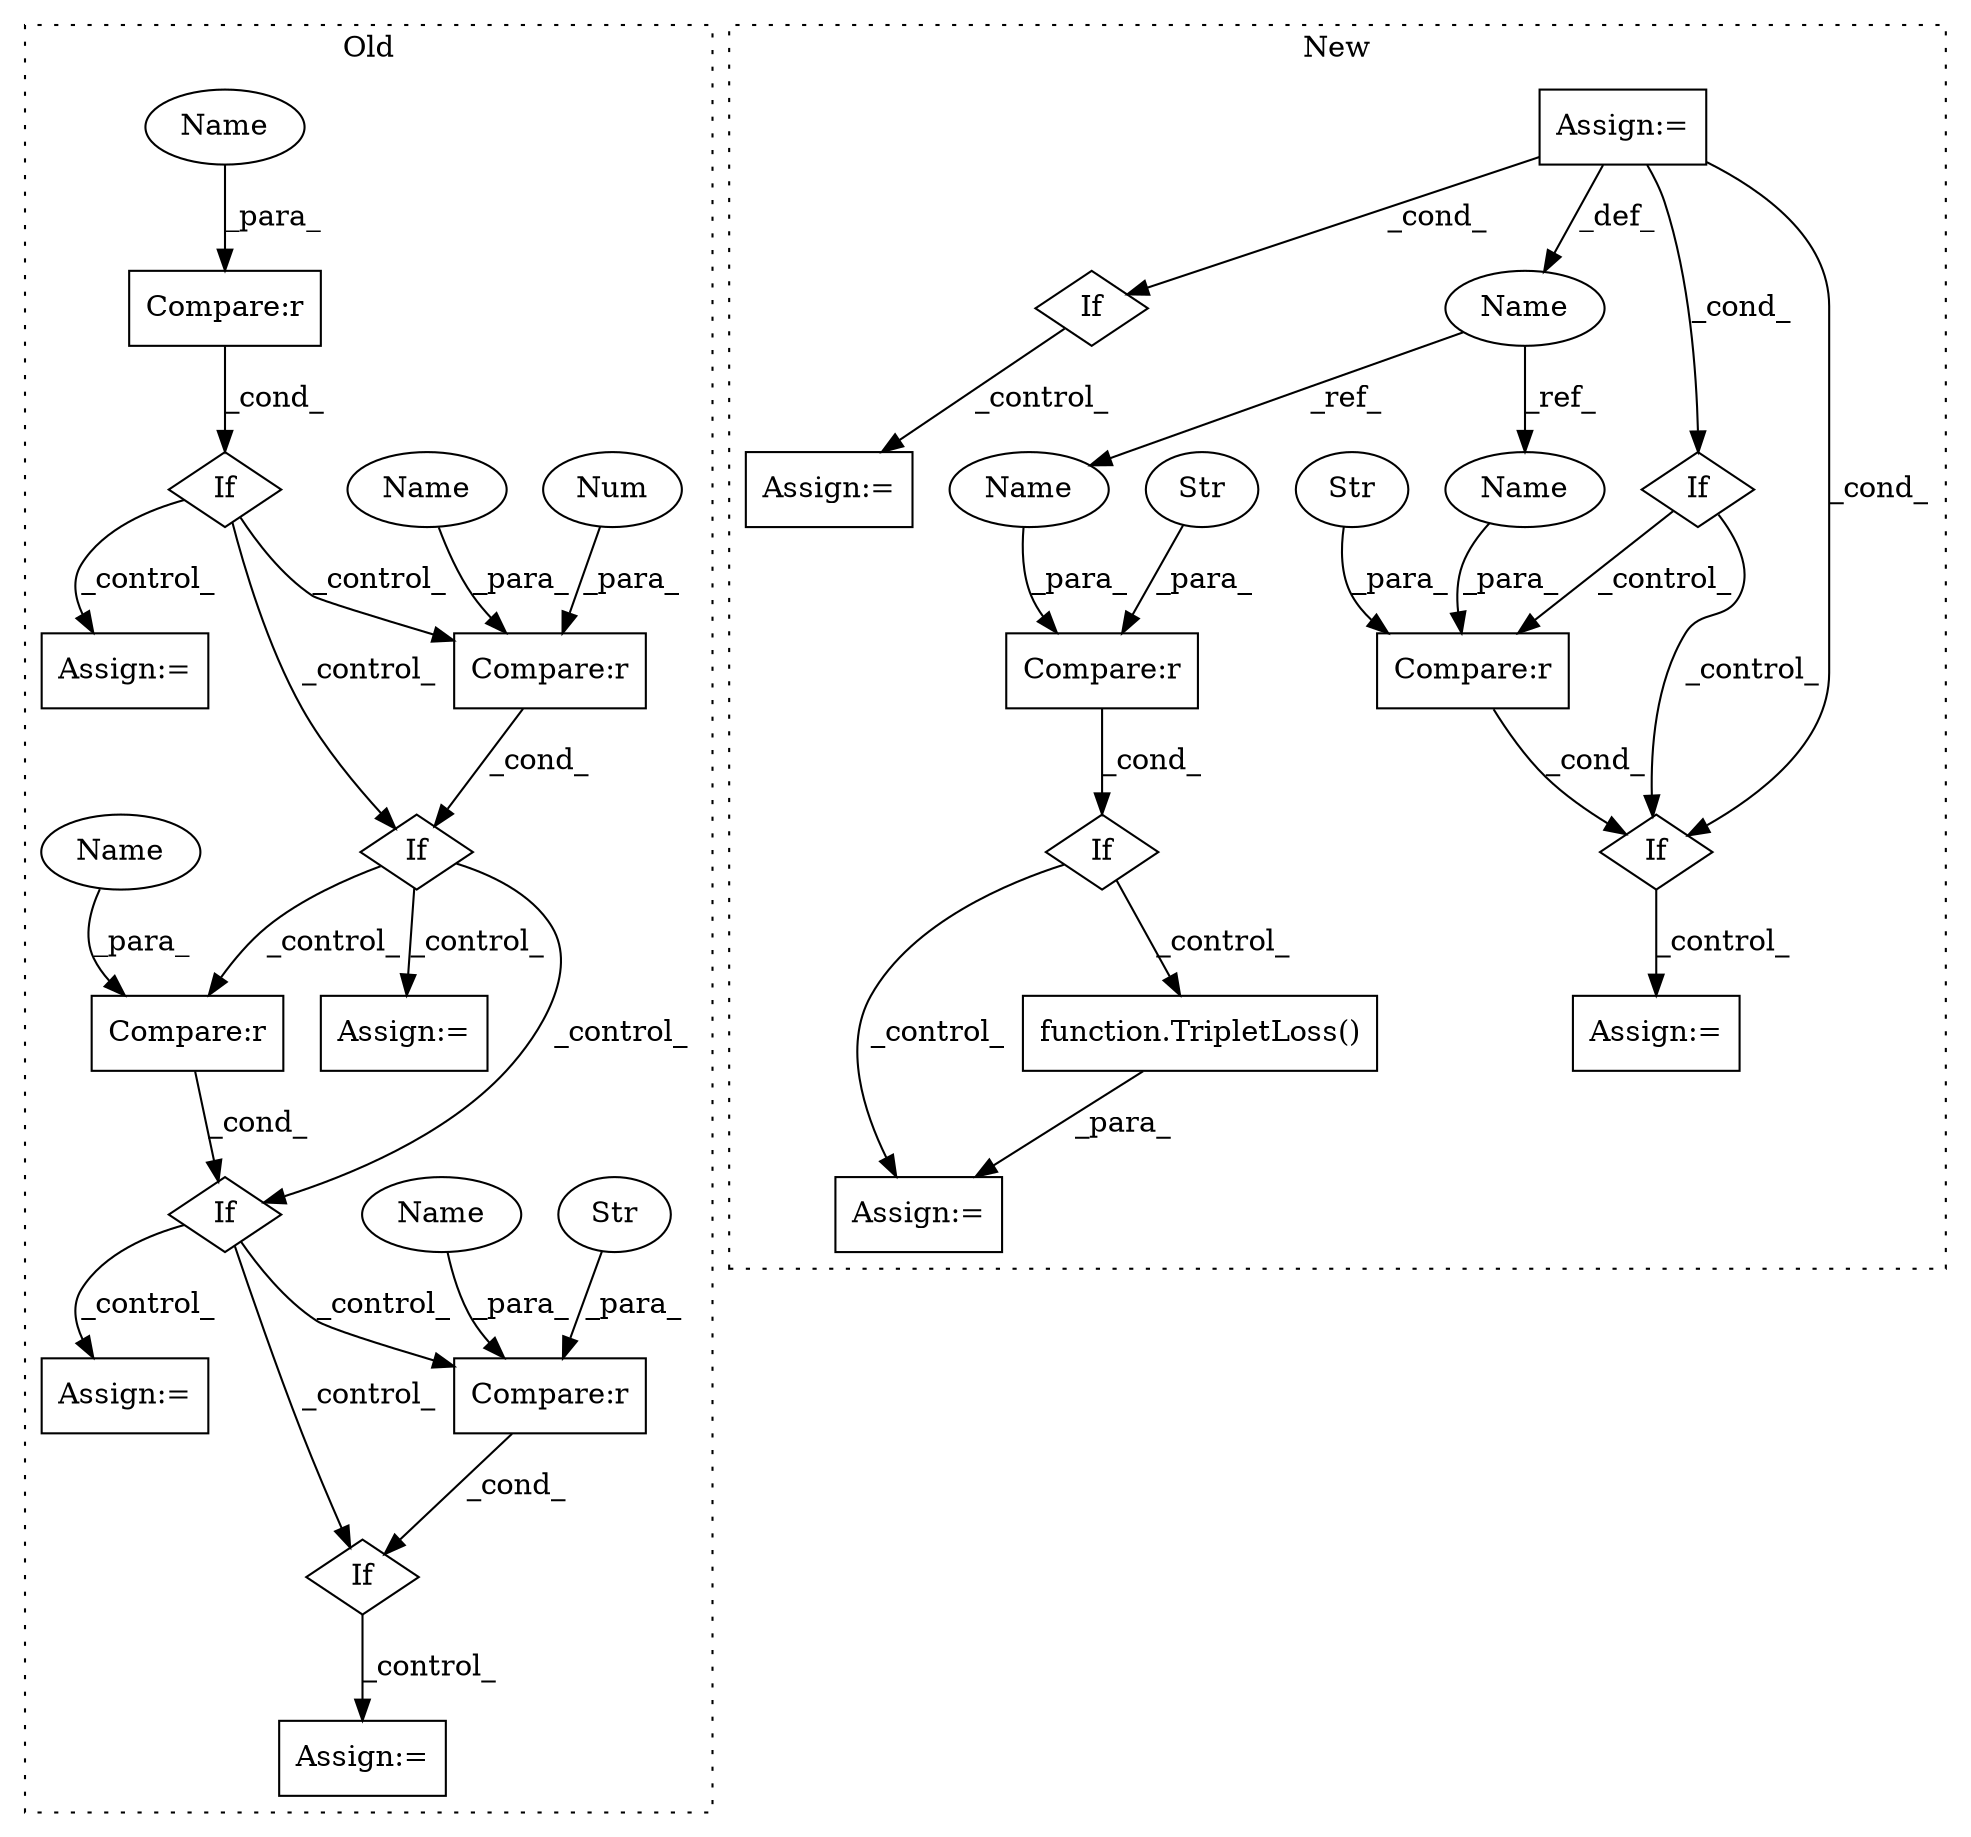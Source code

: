 digraph G {
subgraph cluster0 {
1 [label="If" a="96" s="1313,1338" l="0,18" shape="diamond"];
4 [label="Compare:r" a="40" s="1313" l="25" shape="box"];
5 [label="If" a="96" s="1164,1183" l="3,18" shape="diamond"];
6 [label="Str" a="66" s="1327" l="11" shape="ellipse"];
7 [label="If" a="96" s="1111,1150" l="3,14" shape="diamond"];
10 [label="Compare:r" a="40" s="1114" l="36" shape="box"];
11 [label="If" a="96" s="1239,1256" l="0,18" shape="diamond"];
12 [label="Compare:r" a="40" s="1239" l="17" shape="box"];
13 [label="Compare:r" a="40" s="1167" l="16" shape="box"];
14 [label="Num" a="76" s="1181" l="2" shape="ellipse"];
15 [label="Assign:=" a="68" s="1283" l="3" shape="box"];
16 [label="Assign:=" a="68" s="2000" l="3" shape="box"];
17 [label="Assign:=" a="68" s="1210" l="3" shape="box"];
28 [label="Assign:=" a="68" s="1365" l="3" shape="box"];
31 [label="Name" a="87" s="1167" l="10" shape="ellipse"];
32 [label="Name" a="87" s="1313" l="10" shape="ellipse"];
33 [label="Name" a="87" s="1114" l="10" shape="ellipse"];
34 [label="Name" a="87" s="1239" l="10" shape="ellipse"];
label = "Old";
style="dotted";
}
subgraph cluster1 {
2 [label="function.TripletLoss()" a="75" s="2209,2227" l="12,51" shape="box"];
3 [label="If" a="96" s="2149,2179" l="3,14" shape="diamond"];
8 [label="Compare:r" a="40" s="2152" l="27" shape="box"];
9 [label="Str" a="66" s="2152" l="9" shape="ellipse"];
18 [label="Assign:=" a="68" s="1596" l="3" shape="box"];
19 [label="If" a="96" s="1993,2020" l="0,14" shape="diamond"];
20 [label="Compare:r" a="40" s="2052" l="26" shape="box"];
21 [label="If" a="96" s="1794,1828" l="3,18" shape="diamond"];
22 [label="Str" a="66" s="2052" l="8" shape="ellipse"];
23 [label="If" a="96" s="2052,2078" l="0,14" shape="diamond"];
24 [label="Name" a="87" s="1582" l="14" shape="ellipse"];
25 [label="Assign:=" a="68" s="2206" l="3" shape="box"];
26 [label="Assign:=" a="68" s="1858" l="3" shape="box"];
27 [label="Assign:=" a="68" s="2105" l="3" shape="box"];
29 [label="Name" a="87" s="2165" l="14" shape="ellipse"];
30 [label="Name" a="87" s="2064" l="14" shape="ellipse"];
label = "New";
style="dotted";
}
1 -> 28 [label="_control_"];
2 -> 25 [label="_para_"];
3 -> 2 [label="_control_"];
3 -> 25 [label="_control_"];
4 -> 1 [label="_cond_"];
5 -> 12 [label="_control_"];
5 -> 17 [label="_control_"];
5 -> 11 [label="_control_"];
6 -> 4 [label="_para_"];
7 -> 5 [label="_control_"];
7 -> 16 [label="_control_"];
7 -> 13 [label="_control_"];
8 -> 3 [label="_cond_"];
9 -> 8 [label="_para_"];
10 -> 7 [label="_cond_"];
11 -> 1 [label="_control_"];
11 -> 4 [label="_control_"];
11 -> 15 [label="_control_"];
12 -> 11 [label="_cond_"];
13 -> 5 [label="_cond_"];
14 -> 13 [label="_para_"];
18 -> 21 [label="_cond_"];
18 -> 24 [label="_def_"];
18 -> 19 [label="_cond_"];
18 -> 23 [label="_cond_"];
19 -> 20 [label="_control_"];
19 -> 23 [label="_control_"];
20 -> 23 [label="_cond_"];
21 -> 26 [label="_control_"];
22 -> 20 [label="_para_"];
23 -> 27 [label="_control_"];
24 -> 30 [label="_ref_"];
24 -> 29 [label="_ref_"];
29 -> 8 [label="_para_"];
30 -> 20 [label="_para_"];
31 -> 13 [label="_para_"];
32 -> 4 [label="_para_"];
33 -> 10 [label="_para_"];
34 -> 12 [label="_para_"];
}